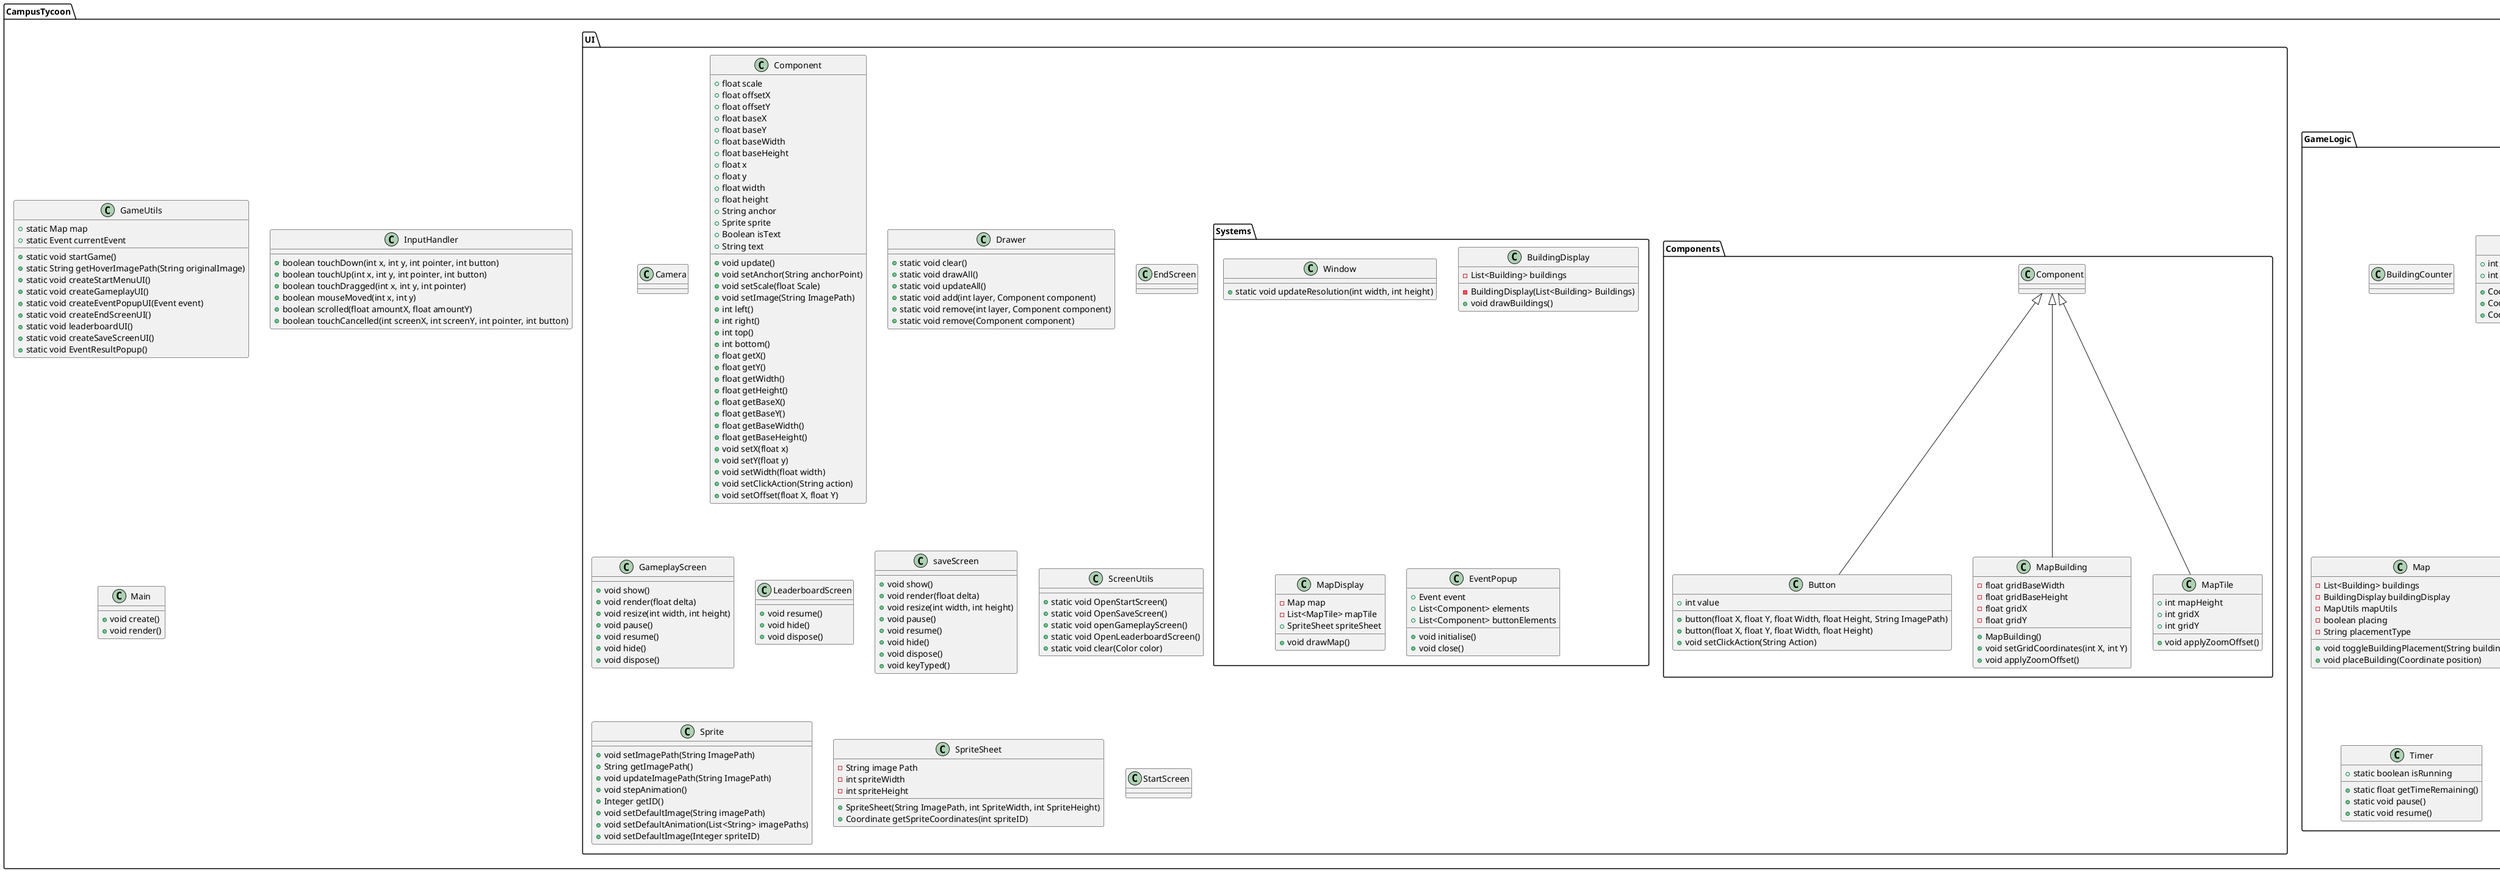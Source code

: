 @startuml

package CampusTycoon {
    package GameLogic {
        class BuildingCounter {
        }

        package Buildings {
            class Building extends Coordinate {
                -Coordinate position
                -int width
                -int height
                -MapBuilding drawInfo
                +void setPosition(Coordinate Position)
                +void incrementBuildingCounter()
                +Building()
                +Building(Coordinate Position)
                +Building(Coordinate Position, String Imagepath, Int Width, int Height)
                +void setPosition(Coordinate Position)
            
            }

            class Accommodation extends Building {
            }

            class Cafeteria extends Building {
            }

            class Relaxation extends Building {
            }

            class Study extends Building {
            }

            class SpaceStation extends Building {
            }
        }

        class Coordinate {
            +int x
            +int y
            +Coordinate(int x, int y)
            +Coordinate()
            +CoordinatePair getPair()
        }

        class CoordinatePair {
        }

        package Events {
            class Event {
                +EventPopup eventUI
                +int choices
                +String eventText
                +String acceptText
                +String rejectText
                +List<String> choiceText
                +String resultText
                +int choice
                +void UI()
                +void chooseOption(int option)
                +void Option1()
                +void Option2()
                +void End()
                +void applyEffects()
            }

            class StrikeEvent extends Event {
            }

            enum EventsEnum {
                STRIKE, VIRUS
            }
        }

        class Map {
            -List<Building> buildings
            -BuildingDisplay buildingDisplay
            -MapUtils mapUtils
            -boolean placing
            -String placementType
            +void toggleBuildingPlacement(String building)
            +void placeBuilding(Coordinate position)
        }

        class MapUtils {
            -Map map
            +static Building getBuilding(String buildingType)
            +boolean buildingPlaceable(Building newBuilding)
            +boolean tileHasBuilding(Coordinate tile)
            +boolean outsideMap(Coordinate tile)
            +void initialiseBuildings()
            +void initialiseGrid()
            +Tile getTile(int tileID)
        }

        class SatisfactionMeter {
        }

        package Tiles {
            class Tiles {
            }
        }

        class Timer {
            +static boolean isRunning
            +static float getTimeRemaining()
            +static void pause()
            +static void resume()
        }

        class York {
        }
    }

    class GameUtils {
        +static Map map
        +static Event currentEvent
        +static void startGame()
        +static String getHoverImagePath(String originalImage)
        +static void createStartMenuUI()
        +static void createGameplayUI()
        +static void createEventPopupUI(Event event)
        +static void createEndScreenUI()
        +static void leaderboardUI()
        +static void createSaveScreenUI()
        +static void EventResultPopup()
    }

    class InputHandler {
        +boolean touchDown(int x, int y, int pointer, int button)
        +boolean touchUp(int x, int y, int pointer, int button)
        +boolean touchDragged(int x, int y, int pointer)
        +boolean mouseMoved(int x, int y)
        +boolean scrolled(float amountX, float amountY)
        +boolean touchCancelled(int screenX, int screenY, int pointer, int button)
    }

    class Main {
        +void create()
        +void render()
    }

    package UI {
        class Camera {
        }

        class Component {
            +float scale
            +float offsetX
            +float offsetY
            +float baseX
            +float baseY
            +float baseWidth
            +float baseHeight
            +float x
            +float y
            +float width
            +float height
            +String anchor
            +Sprite sprite
            +Boolean isText
            +String text
            +void update()
            +void setAnchor(String anchorPoint)
            +void setScale(float Scale)
            +void setImage(String ImagePath)
            +int left()
            +int right()
            +int top()
            +int bottom()
            +float getX()
            +float getY()
            +float getWidth()
            +float getHeight()
            +float getBaseX()
            +float getBaseY()
            +float getBaseWidth()
            +float getBaseHeight()
            +void setX(float x)
            +void setY(float y)
            +void setWidth(float width)
            +void setClickAction(String action)
            +void setOffset(float X, float Y)
        }

        package Components {
            class Button extends Component {
                +button(float X, float Y, float Width, float Height, String ImagePath)
                +button(float X, float Y, float Width, float Height)
                +int value
                +void setClickAction(String Action)
            }

            class MapBuilding extends Component {
                -float gridBaseWidth
                -float gridBaseHeight
                -float gridX
                -float gridY

                +MapBuilding()
                +void setGridCoordinates(int X, int Y)
                +void applyZoomOffset()
            }

            class MapTile extends Component {
                +int mapHeight
                +int gridX
                +int gridY
                +void applyZoomOffset()
            }
        }

        class Drawer {
            +static void clear()
            +static void drawAll()
            +static void updateAll()
            +static void add(int layer, Component component)
            +static void remove(int layer, Component component)
            +static void remove(Component component)
        }

        class EndScreen {
        }

        class GameplayScreen {
            +void show()
            +void render(float delta)
            +void resize(int width, int height)
            +void pause()
            +void resume()
            +void hide()
            +void dispose()
        }

        class LeaderboardScreen {
            +void resume()
            +void hide()
            +void dispose()
        }

        class saveScreen {
            +void show()
            +void render(float delta)
            +void resize(int width, int height)
            +void pause()
            +void resume()
            +void hide()
            +void dispose()
            +void keyTyped()
        }

        class ScreenUtils {
            +static void OpenStartScreen()
            +static void OpenSaveScreen()
            +static void openGameplayScreen()
            +static void OpenLeaderboardScreen()
            +static void clear(Color color)
        }

        class Sprite {
            +void setImagePath(String ImagePath)
            +String getImagePath()
            +void updateImagePath(String ImagePath)
            +void stepAnimation()
            +Integer getID()
            +void setDefaultImage(String imagePath)
            +void setDefaultAnimation(List<String> imagePaths)
            +void setDefaultImage(Integer spriteID)
        }

        class SpriteSheet {
            -String image Path
            -int spriteWidth
            -int spriteHeight
            +SpriteSheet(String ImagePath, int SpriteWidth, int SpriteHeight)
            +Coordinate getSpriteCoordinates(int spriteID)

        }

        class StartScreen {
        }

        package Systems {
            class Window {
                +static void updateResolution(int width, int height)
            }

            class BuildingDisplay {
                -List<Building> buildings
                -BuildingDisplay(List<Building> Buildings)                
                +void drawBuildings()
            }

            class MapDisplay { 
                -Map map
                -List<MapTile> mapTile
                +SpriteSheet spriteSheet
                +void drawMap()
            }

            class EventPopup {
                +Event event
                +List<Component> elements
                +List<Component> buttonElements
                +void initialise()
                +void close()
            }
        }
    }
}

@enduml